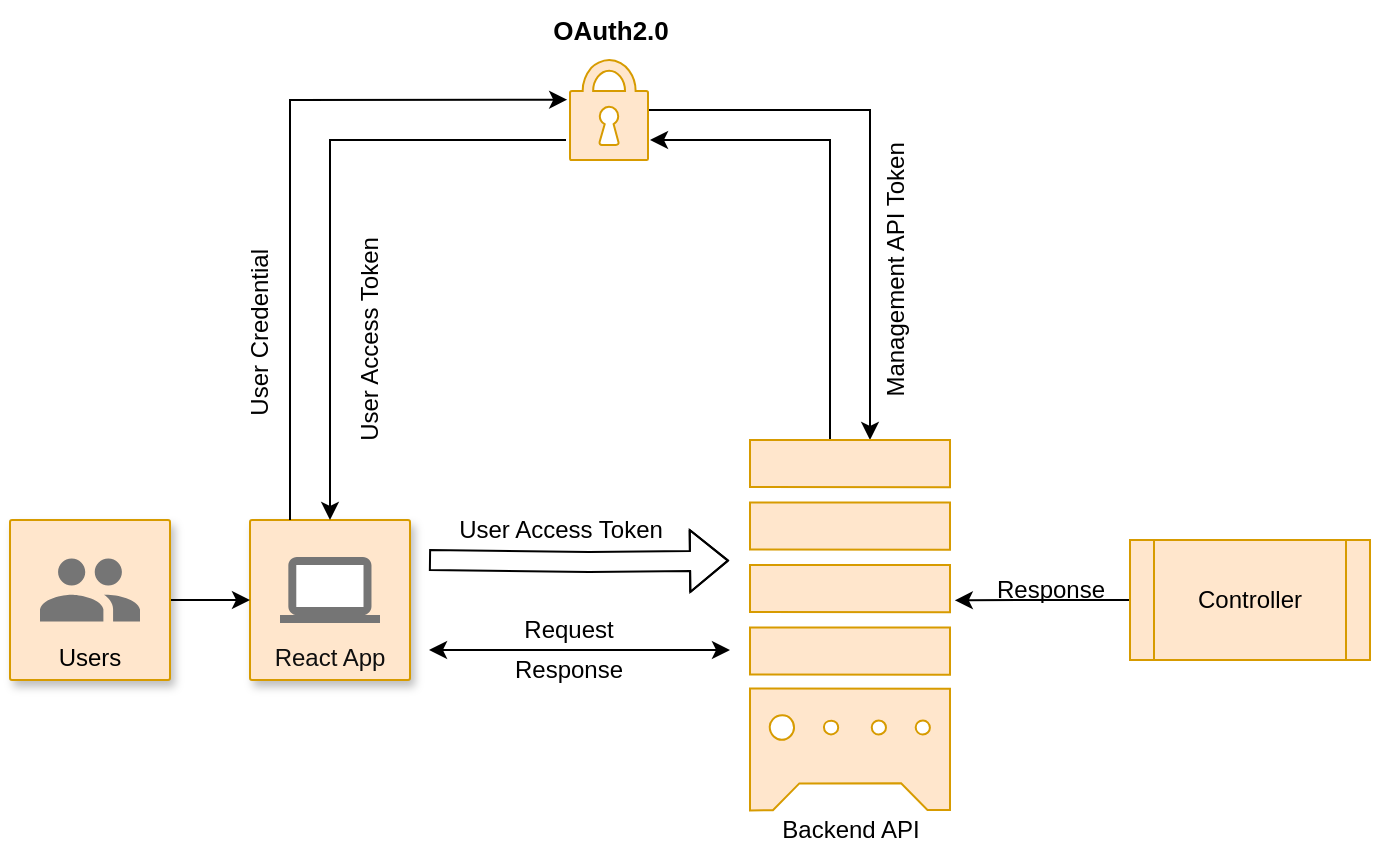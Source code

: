<mxfile version="21.1.1" type="github">
  <diagram id="C5RBs43oDa-KdzZeNtuy" name="Page-1">
    <mxGraphModel dx="989" dy="575" grid="1" gridSize="10" guides="1" tooltips="1" connect="1" arrows="1" fold="1" page="1" pageScale="1" pageWidth="827" pageHeight="1169" math="0" shadow="0">
      <root>
        <mxCell id="WIyWlLk6GJQsqaUBKTNV-0" />
        <mxCell id="WIyWlLk6GJQsqaUBKTNV-1" parent="WIyWlLk6GJQsqaUBKTNV-0" />
        <mxCell id="lCkCIYVKuZqg2m3qeE0b-4" value="React App" style="strokeColor=#d79b00;shadow=1;strokeWidth=1;rounded=1;absoluteArcSize=1;arcSize=2;labelPosition=center;verticalLabelPosition=middle;align=center;verticalAlign=bottom;spacingLeft=0;fontSize=12;whiteSpace=wrap;spacingBottom=2;html=1;fillColor=#ffe6cc;fontColor=#0F0F0F;" vertex="1" parent="WIyWlLk6GJQsqaUBKTNV-1">
          <mxGeometry x="120" y="360" width="80" height="80" as="geometry" />
        </mxCell>
        <mxCell id="lCkCIYVKuZqg2m3qeE0b-5" value="" style="sketch=0;dashed=0;connectable=0;html=1;fillColor=#757575;strokeColor=none;shape=mxgraph.gcp2.laptop;part=1;" vertex="1" parent="lCkCIYVKuZqg2m3qeE0b-4">
          <mxGeometry x="0.5" width="50" height="33" relative="1" as="geometry">
            <mxPoint x="-25" y="18.5" as="offset" />
          </mxGeometry>
        </mxCell>
        <mxCell id="lCkCIYVKuZqg2m3qeE0b-9" value="" style="edgeStyle=orthogonalEdgeStyle;rounded=0;orthogonalLoop=1;jettySize=auto;html=1;" edge="1" parent="WIyWlLk6GJQsqaUBKTNV-1" source="lCkCIYVKuZqg2m3qeE0b-7" target="lCkCIYVKuZqg2m3qeE0b-4">
          <mxGeometry relative="1" as="geometry" />
        </mxCell>
        <mxCell id="lCkCIYVKuZqg2m3qeE0b-7" value="Users" style="strokeColor=#d79b00;shadow=1;strokeWidth=1;rounded=1;absoluteArcSize=1;arcSize=2;labelPosition=center;verticalLabelPosition=middle;align=center;verticalAlign=bottom;spacingLeft=0;fontSize=12;whiteSpace=wrap;spacingBottom=2;html=1;fillColor=#ffe6cc;" vertex="1" parent="WIyWlLk6GJQsqaUBKTNV-1">
          <mxGeometry y="360" width="80" height="80" as="geometry" />
        </mxCell>
        <mxCell id="lCkCIYVKuZqg2m3qeE0b-8" value="" style="sketch=0;dashed=0;connectable=0;html=1;fillColor=#757575;strokeColor=none;shape=mxgraph.gcp2.users;part=1;" vertex="1" parent="lCkCIYVKuZqg2m3qeE0b-7">
          <mxGeometry x="0.5" width="50" height="31.5" relative="1" as="geometry">
            <mxPoint x="-25" y="19.25" as="offset" />
          </mxGeometry>
        </mxCell>
        <mxCell id="lCkCIYVKuZqg2m3qeE0b-33" style="edgeStyle=orthogonalEdgeStyle;rounded=0;orthogonalLoop=1;jettySize=auto;html=1;" edge="1" parent="WIyWlLk6GJQsqaUBKTNV-1" source="lCkCIYVKuZqg2m3qeE0b-10">
          <mxGeometry relative="1" as="geometry">
            <mxPoint x="430" y="320" as="targetPoint" />
            <Array as="points">
              <mxPoint x="430" y="155" />
            </Array>
          </mxGeometry>
        </mxCell>
        <mxCell id="lCkCIYVKuZqg2m3qeE0b-10" value="" style="sketch=0;html=1;aspect=fixed;strokeColor=#d79b00;shadow=0;fillColor=#ffe6cc;verticalAlign=top;labelPosition=center;verticalLabelPosition=bottom;shape=mxgraph.gcp2.lock;" vertex="1" parent="WIyWlLk6GJQsqaUBKTNV-1">
          <mxGeometry x="280" y="130" width="39" height="50" as="geometry" />
        </mxCell>
        <mxCell id="lCkCIYVKuZqg2m3qeE0b-18" value="&lt;b&gt;&lt;font style=&quot;font-size: 13px;&quot;&gt;OAuth2.0&lt;/font&gt;&lt;/b&gt;" style="text;html=1;align=center;verticalAlign=middle;resizable=0;points=[];autosize=1;strokeColor=none;fillColor=none;" vertex="1" parent="WIyWlLk6GJQsqaUBKTNV-1">
          <mxGeometry x="259.5" y="100" width="80" height="30" as="geometry" />
        </mxCell>
        <mxCell id="lCkCIYVKuZqg2m3qeE0b-19" value="User Credential&amp;nbsp;" style="text;html=1;align=center;verticalAlign=middle;resizable=0;points=[];autosize=1;strokeColor=none;fillColor=none;rotation=-90;" vertex="1" parent="WIyWlLk6GJQsqaUBKTNV-1">
          <mxGeometry x="70" y="250" width="110" height="30" as="geometry" />
        </mxCell>
        <mxCell id="lCkCIYVKuZqg2m3qeE0b-20" value="" style="endArrow=classic;html=1;rounded=0;exitX=0.25;exitY=0;exitDx=0;exitDy=0;entryX=-0.036;entryY=0.397;entryDx=0;entryDy=0;entryPerimeter=0;" edge="1" parent="WIyWlLk6GJQsqaUBKTNV-1" source="lCkCIYVKuZqg2m3qeE0b-4" target="lCkCIYVKuZqg2m3qeE0b-10">
          <mxGeometry width="50" height="50" relative="1" as="geometry">
            <mxPoint x="230" y="210" as="sourcePoint" />
            <mxPoint x="280" y="160" as="targetPoint" />
            <Array as="points">
              <mxPoint x="140" y="150" />
            </Array>
          </mxGeometry>
        </mxCell>
        <mxCell id="lCkCIYVKuZqg2m3qeE0b-23" value="" style="endArrow=classic;html=1;rounded=0;entryX=0.5;entryY=0;entryDx=0;entryDy=0;" edge="1" parent="WIyWlLk6GJQsqaUBKTNV-1" target="lCkCIYVKuZqg2m3qeE0b-4">
          <mxGeometry width="50" height="50" relative="1" as="geometry">
            <mxPoint x="278" y="170" as="sourcePoint" />
            <mxPoint x="259.5" y="220" as="targetPoint" />
            <Array as="points">
              <mxPoint x="160" y="170" />
            </Array>
          </mxGeometry>
        </mxCell>
        <mxCell id="lCkCIYVKuZqg2m3qeE0b-24" value="User Access Token" style="text;html=1;align=center;verticalAlign=middle;resizable=0;points=[];autosize=1;strokeColor=none;fillColor=none;rotation=-90;" vertex="1" parent="WIyWlLk6GJQsqaUBKTNV-1">
          <mxGeometry x="115" y="255" width="130" height="30" as="geometry" />
        </mxCell>
        <mxCell id="lCkCIYVKuZqg2m3qeE0b-27" value="" style="shape=flexArrow;endArrow=classic;html=1;rounded=0;" edge="1" parent="WIyWlLk6GJQsqaUBKTNV-1">
          <mxGeometry width="50" height="50" relative="1" as="geometry">
            <mxPoint x="209.5" y="380" as="sourcePoint" />
            <mxPoint x="359.5" y="380.31" as="targetPoint" />
            <Array as="points">
              <mxPoint x="289.5" y="381" />
            </Array>
          </mxGeometry>
        </mxCell>
        <mxCell id="lCkCIYVKuZqg2m3qeE0b-29" value="User Access Token" style="text;html=1;align=center;verticalAlign=middle;resizable=0;points=[];autosize=1;strokeColor=none;fillColor=none;rotation=0;" vertex="1" parent="WIyWlLk6GJQsqaUBKTNV-1">
          <mxGeometry x="209.5" y="350" width="130" height="30" as="geometry" />
        </mxCell>
        <mxCell id="lCkCIYVKuZqg2m3qeE0b-34" style="edgeStyle=orthogonalEdgeStyle;rounded=0;orthogonalLoop=1;jettySize=auto;html=1;" edge="1" parent="WIyWlLk6GJQsqaUBKTNV-1" source="lCkCIYVKuZqg2m3qeE0b-31">
          <mxGeometry relative="1" as="geometry">
            <mxPoint x="320" y="170" as="targetPoint" />
            <Array as="points">
              <mxPoint x="410" y="170" />
            </Array>
          </mxGeometry>
        </mxCell>
        <mxCell id="lCkCIYVKuZqg2m3qeE0b-31" value="" style="sketch=0;html=1;aspect=fixed;strokeColor=#d79b00;shadow=0;fillColor=#ffe6cc;verticalAlign=top;labelPosition=center;verticalLabelPosition=bottom;shape=mxgraph.gcp2.compute_engine_2" vertex="1" parent="WIyWlLk6GJQsqaUBKTNV-1">
          <mxGeometry x="370" y="320" width="100" height="185.19" as="geometry" />
        </mxCell>
        <mxCell id="lCkCIYVKuZqg2m3qeE0b-32" value="Backend API" style="text;html=1;align=center;verticalAlign=middle;resizable=0;points=[];autosize=1;strokeColor=none;fillColor=none;" vertex="1" parent="WIyWlLk6GJQsqaUBKTNV-1">
          <mxGeometry x="375" y="500" width="90" height="30" as="geometry" />
        </mxCell>
        <mxCell id="lCkCIYVKuZqg2m3qeE0b-35" value="Management API Token" style="text;html=1;align=center;verticalAlign=middle;resizable=0;points=[];autosize=1;strokeColor=none;fillColor=none;rotation=-90;" vertex="1" parent="WIyWlLk6GJQsqaUBKTNV-1">
          <mxGeometry x="368.2" y="220" width="150" height="30" as="geometry" />
        </mxCell>
        <mxCell id="lCkCIYVKuZqg2m3qeE0b-37" value="" style="endArrow=classic;startArrow=classic;html=1;rounded=0;" edge="1" parent="WIyWlLk6GJQsqaUBKTNV-1">
          <mxGeometry width="50" height="50" relative="1" as="geometry">
            <mxPoint x="209.5" y="425" as="sourcePoint" />
            <mxPoint x="360" y="425" as="targetPoint" />
          </mxGeometry>
        </mxCell>
        <mxCell id="lCkCIYVKuZqg2m3qeE0b-38" value="Request" style="text;html=1;align=center;verticalAlign=middle;resizable=0;points=[];autosize=1;strokeColor=none;fillColor=none;" vertex="1" parent="WIyWlLk6GJQsqaUBKTNV-1">
          <mxGeometry x="244" y="400" width="70" height="30" as="geometry" />
        </mxCell>
        <mxCell id="lCkCIYVKuZqg2m3qeE0b-39" value="Response" style="text;html=1;align=center;verticalAlign=middle;resizable=0;points=[];autosize=1;strokeColor=none;fillColor=none;" vertex="1" parent="WIyWlLk6GJQsqaUBKTNV-1">
          <mxGeometry x="239" y="420" width="80" height="30" as="geometry" />
        </mxCell>
        <mxCell id="lCkCIYVKuZqg2m3qeE0b-42" value="" style="edgeStyle=orthogonalEdgeStyle;rounded=0;orthogonalLoop=1;jettySize=auto;html=1;entryX=1.024;entryY=0.433;entryDx=0;entryDy=0;entryPerimeter=0;" edge="1" parent="WIyWlLk6GJQsqaUBKTNV-1" source="lCkCIYVKuZqg2m3qeE0b-41" target="lCkCIYVKuZqg2m3qeE0b-31">
          <mxGeometry relative="1" as="geometry">
            <mxPoint x="480" y="399" as="targetPoint" />
          </mxGeometry>
        </mxCell>
        <mxCell id="lCkCIYVKuZqg2m3qeE0b-41" value="Controller" style="shape=process;whiteSpace=wrap;html=1;backgroundOutline=1;fillColor=#ffe6cc;strokeColor=#d79b00;" vertex="1" parent="WIyWlLk6GJQsqaUBKTNV-1">
          <mxGeometry x="560" y="370.0" width="120" height="60" as="geometry" />
        </mxCell>
        <mxCell id="lCkCIYVKuZqg2m3qeE0b-43" value="Response" style="text;html=1;align=center;verticalAlign=middle;resizable=0;points=[];autosize=1;strokeColor=none;fillColor=none;" vertex="1" parent="WIyWlLk6GJQsqaUBKTNV-1">
          <mxGeometry x="480" y="380" width="80" height="30" as="geometry" />
        </mxCell>
      </root>
    </mxGraphModel>
  </diagram>
</mxfile>
